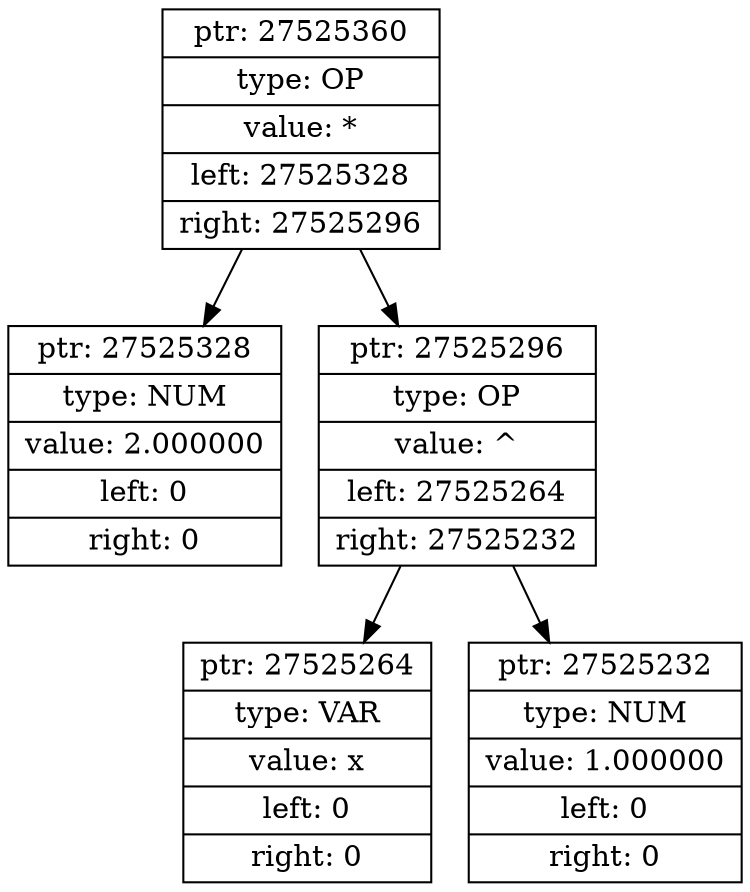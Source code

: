 digraph dump {
node [shape = record];
27525360 [shape = record, label = "{ptr: 27525360|type: OP|value: *|left: 27525328|right: 27525296}"];27525360 -> 27525328
27525328 [shape = record, label = "{ptr: 27525328|type: NUM|value: 2.000000|left: 0|right: 0}"];27525360 -> 27525296
27525296 [shape = record, label = "{ptr: 27525296|type: OP|value: ^|left: 27525264|right: 27525232}"];27525296 -> 27525264
27525264 [shape = record, label = "{ptr: 27525264|type: VAR|value: x|left: 0|right: 0}"];27525296 -> 27525232
27525232 [shape = record, label = "{ptr: 27525232|type: NUM|value: 1.000000|left: 0|right: 0}"];}